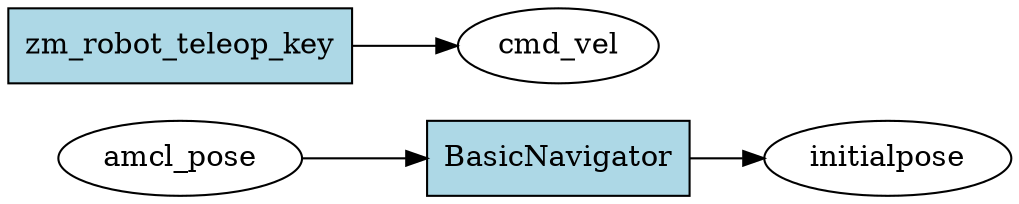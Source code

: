 digraph ROS2_Computation_Graph {
  rankdir=LR;
  node [shape=box, style=filled, fillcolor=lightgray];
  "amcl_pose" [shape=ellipse, fillcolor=white];
  "amcl_pose" -> "BasicNavigator";
  "initialpose" [shape=ellipse, fillcolor=white];
  "BasicNavigator" -> "initialpose";
  "cmd_vel" [shape=ellipse, fillcolor=white];
  "zm_robot_teleop_key" -> "cmd_vel";
  "BasicNavigator" [shape=box, fillcolor=lightblue];
  "zm_robot_teleop_key" [shape=box, fillcolor=lightblue];
}